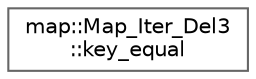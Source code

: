 digraph "类继承关系图"
{
 // LATEX_PDF_SIZE
  bgcolor="transparent";
  edge [fontname=Helvetica,fontsize=10,labelfontname=Helvetica,labelfontsize=10];
  node [fontname=Helvetica,fontsize=10,shape=box,height=0.2,width=0.4];
  rankdir="LR";
  Node0 [id="Node000000",label="map::Map_Iter_Del3\l::key_equal",height=0.2,width=0.4,color="grey40", fillcolor="white", style="filled",URL="$structmap_1_1_map___iter___del3_1_1key__equal.html",tooltip=" "];
}
